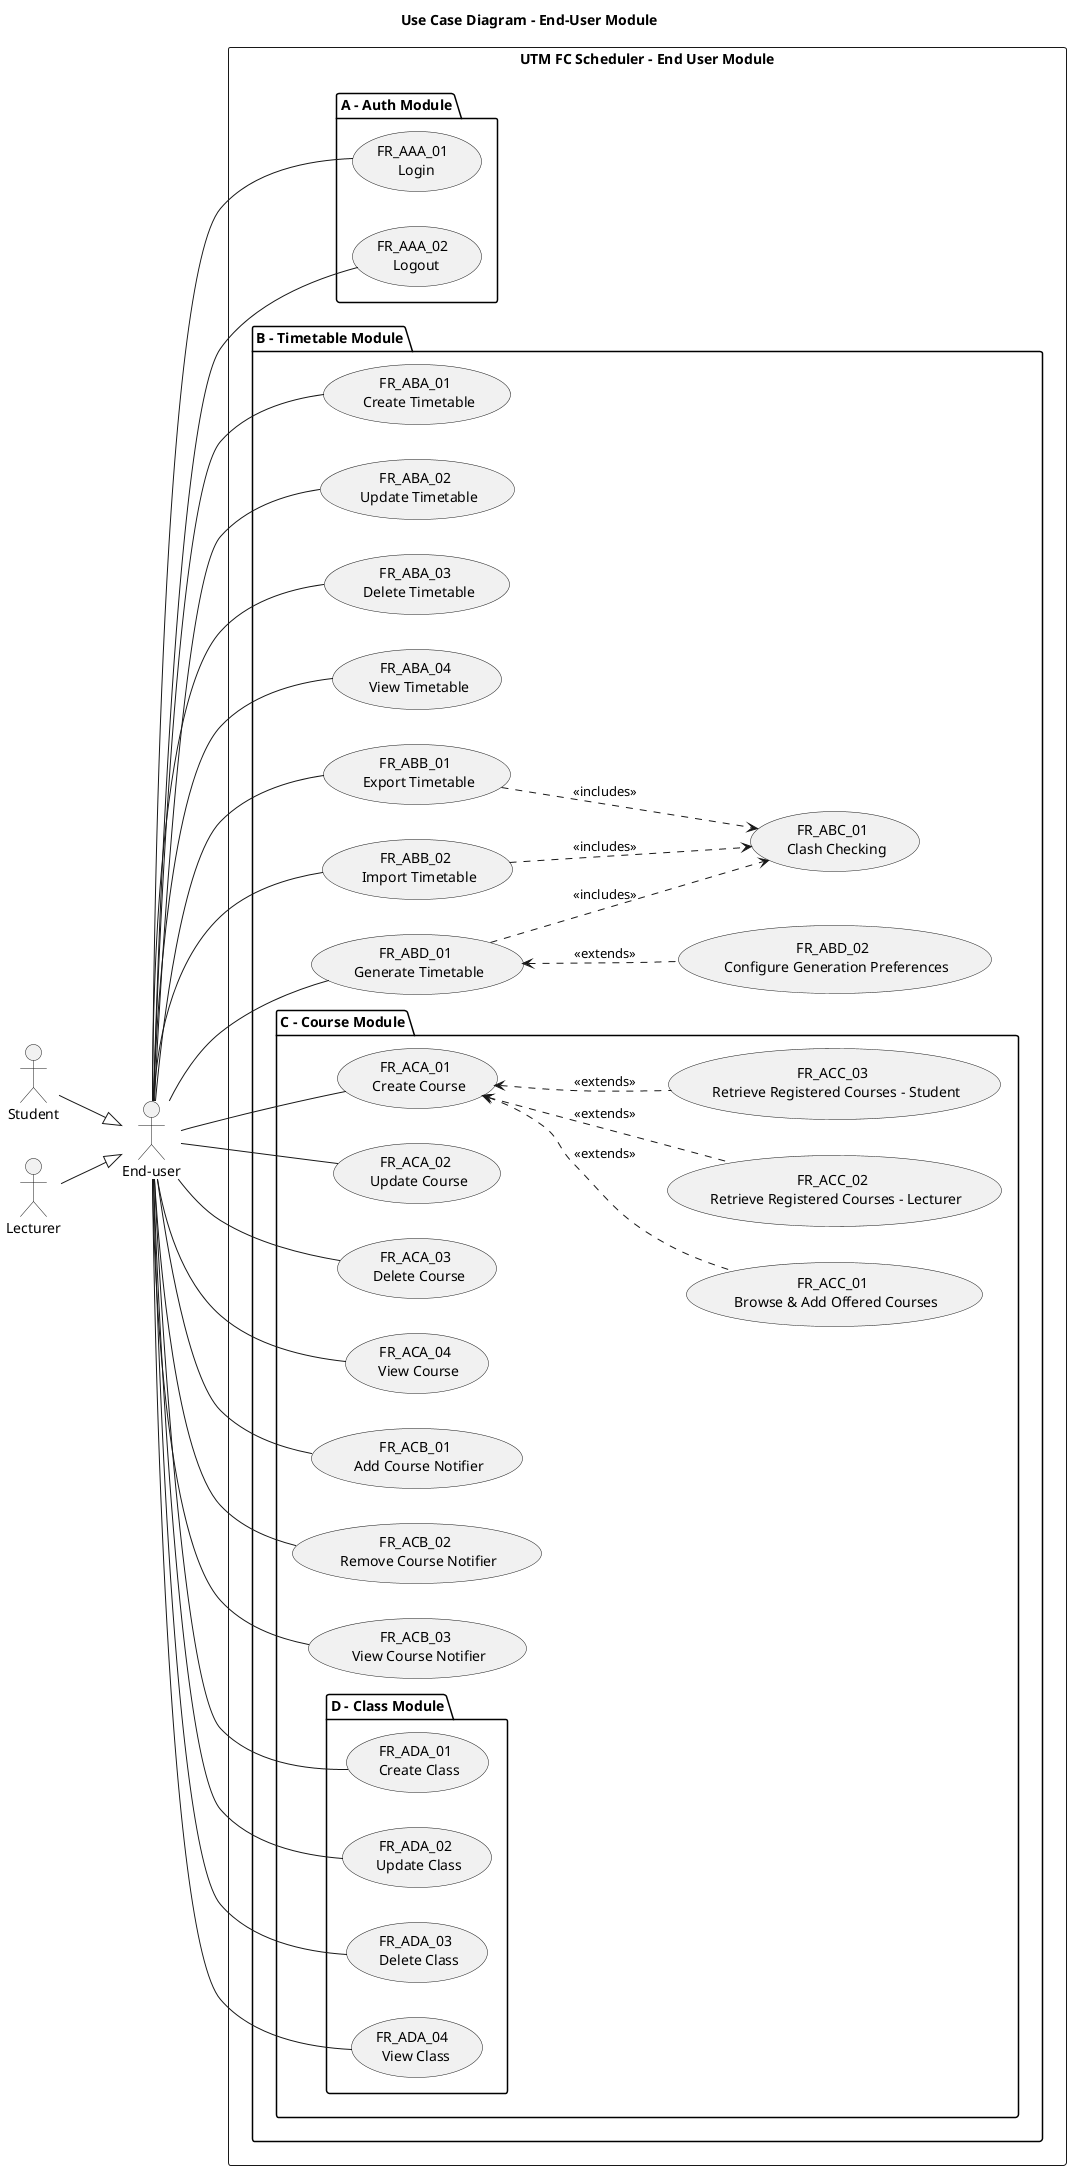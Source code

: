 @startuml Use Case Diagram - End-User Module

title Use Case Diagram - End-User Module
left to right direction

' Use case ID format: FR_ABC_00
' FR: Functional Requirement
' A: Module. A for End-User, B for Academic Office Staff
' B: Sub-module
' C: Sub-module group
' 00: Use case number


' Actors
"End-user" as EU
Student --|> EU
Lecturer --|> EU


' Use Cases
rectangle "UTM FC Scheduler - End User Module" {
package "A - Auth Module" {
    usecase (FR_AAA_01 \n Login) as FR_AAA_01
    usecase (FR_AAA_02 \n Logout) as FR_AAA_02
}


package "B - Timetable Module" {
    ' CRUD Timetable operation
    usecase (FR_ABA_01 \n Create Timetable) as FR_ABA_01
    usecase (FR_ABA_02 \n Update Timetable) as FR_ABA_02
    usecase (FR_ABA_03 \n Delete Timetable) as FR_ABA_03
    usecase (FR_ABA_04 \n View Timetable) as FR_ABA_04

    usecase (FR_ABB_01 \n Export Timetable) as FR_ABB_01
    usecase (FR_ABB_02 \n Import Timetable) as FR_ABB_02

    usecase (FR_ABC_01 \n Clash Checking) as FR_ABC_01

    usecase (FR_ABD_01 \n Generate Timetable) as FR_ABD_01
    usecase (FR_ABD_02 \n Configure Generation Preferences) as FR_ABD_02



    package "C - Course Module" {
        ' CRUD Course operation
        usecase (FR_ACA_01 \n Create Course) as FR_ACA_01
        usecase (FR_ACA_02 \n Update Course) as FR_ACA_02
        usecase (FR_ACA_03 \n Delete Course) as FR_ACA_03
        usecase (FR_ACA_04 \n View Course) as FR_ACA_04

        ' CRUD Course Notifier operation
        usecase (FR_ACB_01 \n Add Course Notifier) as FR_ACB_01
        usecase (FR_ACB_02 \n Remove Course Notifier) as FR_ACB_02
        usecase (FR_ACB_03 \n View Course Notifier) as FR_ACB_03

        ' Alternative add course operation
        usecase (FR_ACC_01 \n Browse & Add Offered Courses) as FR_ACC_01
        usecase (FR_ACC_02 \n Retrieve Registered Courses - Lecturer) as FR_ACC_02
        usecase (FR_ACC_03 \n Retrieve Registered Courses - Student) as FR_ACC_03


        package "D - Class Module" {
            ' CRUD Class operation
            usecase (FR_ADA_01 \n Create Class) as FR_ADA_01
            usecase (FR_ADA_02 \n Update Class) as FR_ADA_02
            usecase (FR_ADA_03 \n Delete Class) as FR_ADA_03
            usecase (FR_ADA_04 \n View Class) as FR_ADA_04
        }
    }
}
}

' Associations
EU -- FR_AAA_01
EU -- FR_AAA_02

EU -- FR_ABA_01
EU -- FR_ABA_02
EU -- FR_ABA_03
EU -- FR_ABA_04
EU -- FR_ABB_01
EU -- FR_ABB_02
FR_ABB_01 ..> FR_ABC_01 : <<includes>>
FR_ABB_02 ..> FR_ABC_01 : <<includes>>
EU -- FR_ABD_01
FR_ABD_01 <.. FR_ABD_02 : <<extends>>
FR_ABD_01 ..> FR_ABC_01 : <<includes>>

EU -- FR_ACA_01
EU -- FR_ACA_02
EU -- FR_ACA_03
EU -- FR_ACA_04
EU -- FR_ACB_01
EU -- FR_ACB_02
EU -- FR_ACB_03
FR_ACA_01 <.. FR_ACC_01 : <<extends>>
FR_ACA_01 <.. FR_ACC_02 : <<extends>>
FR_ACA_01 <.. FR_ACC_03 : <<extends>>

EU -- FR_ADA_01
EU -- FR_ADA_02
EU -- FR_ADA_03
EU -- FR_ADA_04

@enduml